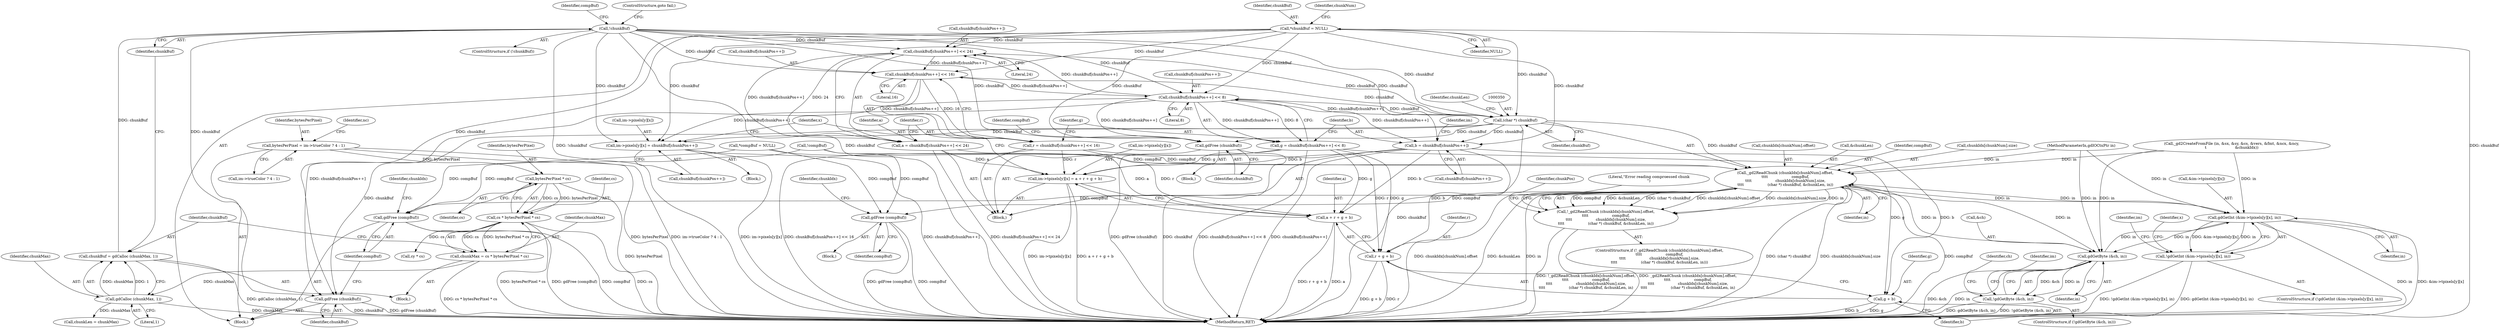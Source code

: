 digraph "0_libgd_fe9ed49dafa993e3af96b6a5a589efeea9bfb36f@array" {
"1000479" [label="(Call,chunkBuf[chunkPos++] << 24)"];
"1000349" [label="(Call,(char *) chunkBuf)"];
"1000146" [label="(Call,*chunkBuf = NULL)"];
"1000260" [label="(Call,!chunkBuf)"];
"1000254" [label="(Call,chunkBuf = gdCalloc (chunkMax, 1))"];
"1000256" [label="(Call,gdCalloc (chunkMax, 1))"];
"1000247" [label="(Call,chunkMax = cs * bytesPerPixel * cs)"];
"1000249" [label="(Call,cs * bytesPerPixel * cs)"];
"1000251" [label="(Call,bytesPerPixel * cs)"];
"1000199" [label="(Call,bytesPerPixel = im->trueColor ? 4 : 1)"];
"1000497" [label="(Call,chunkBuf[chunkPos++] << 8)"];
"1000488" [label="(Call,chunkBuf[chunkPos++] << 16)"];
"1000479" [label="(Call,chunkBuf[chunkPos++] << 24)"];
"1000477" [label="(Call,a = chunkBuf[chunkPos++] << 24)"];
"1000510" [label="(Call,im->tpixels[y][x] = a + r + g + b)"];
"1000518" [label="(Call,a + r + g + b)"];
"1000486" [label="(Call,r = chunkBuf[chunkPos++] << 16)"];
"1000520" [label="(Call,r + g + b)"];
"1000337" [label="(Call,_gd2ReadChunk (chunkIdx[chunkNum].offset,\n\t\t\t\t                    compBuf,\n\t\t\t\t                    chunkIdx[chunkNum].size,\n\t\t\t\t                    (char *) chunkBuf, &chunkLen, in))"];
"1000336" [label="(Call,!_gd2ReadChunk (chunkIdx[chunkNum].offset,\n\t\t\t\t                    compBuf,\n\t\t\t\t                    chunkIdx[chunkNum].size,\n\t\t\t\t                    (char *) chunkBuf, &chunkLen, in))"];
"1000417" [label="(Call,gdGetInt (&im->tpixels[y][x], in))"];
"1000416" [label="(Call,!gdGetInt (&im->tpixels[y][x], in))"];
"1000442" [label="(Call,gdGetByte (&ch, in))"];
"1000441" [label="(Call,!gdGetByte (&ch, in))"];
"1000546" [label="(Call,gdFree (compBuf))"];
"1000566" [label="(Call,gdFree (compBuf))"];
"1000504" [label="(Call,b = chunkBuf[chunkPos++])"];
"1000522" [label="(Call,g + b)"];
"1000527" [label="(Call,im->pixels[y][x] = chunkBuf[chunkPos++])"];
"1000544" [label="(Call,gdFree (chunkBuf))"];
"1000561" [label="(Call,gdFree (chunkBuf))"];
"1000495" [label="(Call,g = chunkBuf[chunkPos++] << 8)"];
"1000432" [label="(Identifier,im)"];
"1000351" [label="(Identifier,chunkBuf)"];
"1000518" [label="(Call,a + r + g + b)"];
"1000353" [label="(Identifier,chunkLen)"];
"1000440" [label="(ControlStructure,if (!gdGetByte (&ch, in)))"];
"1000254" [label="(Call,chunkBuf = gdCalloc (chunkMax, 1))"];
"1000564" [label="(Identifier,compBuf)"];
"1000479" [label="(Call,chunkBuf[chunkPos++] << 24)"];
"1000300" [label="(Call,cy * cs)"];
"1000415" [label="(ControlStructure,if (!gdGetInt (&im->tpixels[y][x], in)))"];
"1000448" [label="(Identifier,ch)"];
"1000566" [label="(Call,gdFree (compBuf))"];
"1000255" [label="(Identifier,chunkBuf)"];
"1000335" [label="(ControlStructure,if (!_gd2ReadChunk (chunkIdx[chunkNum].offset,\n\t\t\t\t                    compBuf,\n\t\t\t\t                    chunkIdx[chunkNum].size,\n\t\t\t\t                    (char *) chunkBuf, &chunkLen, in)))"];
"1000528" [label="(Call,im->pixels[y][x])"];
"1000336" [label="(Call,!_gd2ReadChunk (chunkIdx[chunkNum].offset,\n\t\t\t\t                    compBuf,\n\t\t\t\t                    chunkIdx[chunkNum].size,\n\t\t\t\t                    (char *) chunkBuf, &chunkLen, in))"];
"1000260" [label="(Call,!chunkBuf)"];
"1000561" [label="(Call,gdFree (chunkBuf))"];
"1000523" [label="(Identifier,g)"];
"1000477" [label="(Call,a = chunkBuf[chunkPos++] << 24)"];
"1000454" [label="(Identifier,im)"];
"1000200" [label="(Identifier,bytesPerPixel)"];
"1000338" [label="(Call,chunkIdx[chunkNum].offset)"];
"1000352" [label="(Call,&chunkLen)"];
"1000486" [label="(Call,r = chunkBuf[chunkPos++] << 16)"];
"1000354" [label="(Identifier,in)"];
"1000545" [label="(Identifier,chunkBuf)"];
"1000475" [label="(Block,)"];
"1000527" [label="(Call,im->pixels[y][x] = chunkBuf[chunkPos++])"];
"1000215" [label="(Block,)"];
"1000251" [label="(Call,bytesPerPixel * cs)"];
"1000168" [label="(Call,*compBuf = NULL)"];
"1000174" [label="(Call,_gd2CreateFromFile (in, &sx, &sy, &cs, &vers, &fmt, &ncx, &ncy,\n\t                        &chunkIdx))"];
"1000248" [label="(Identifier,chunkMax)"];
"1000361" [label="(Identifier,chunkPos)"];
"1000261" [label="(Identifier,chunkBuf)"];
"1000258" [label="(Literal,1)"];
"1000478" [label="(Identifier,a)"];
"1000147" [label="(Identifier,chunkBuf)"];
"1000146" [label="(Call,*chunkBuf = NULL)"];
"1000349" [label="(Call,(char *) chunkBuf)"];
"1000122" [label="(MethodParameterIn,gdIOCtxPtr in)"];
"1000408" [label="(Identifier,x)"];
"1000270" [label="(Call,!compBuf)"];
"1000544" [label="(Call,gdFree (chunkBuf))"];
"1000535" [label="(Call,chunkBuf[chunkPos++])"];
"1000521" [label="(Identifier,r)"];
"1000526" [label="(Block,)"];
"1000496" [label="(Identifier,g)"];
"1000337" [label="(Call,_gd2ReadChunk (chunkIdx[chunkNum].offset,\n\t\t\t\t                    compBuf,\n\t\t\t\t                    chunkIdx[chunkNum].size,\n\t\t\t\t                    (char *) chunkBuf, &chunkLen, in))"];
"1000520" [label="(Call,r + g + b)"];
"1000546" [label="(Call,gdFree (compBuf))"];
"1000522" [label="(Call,g + b)"];
"1000498" [label="(Call,chunkBuf[chunkPos++])"];
"1000416" [label="(Call,!gdGetInt (&im->tpixels[y][x], in))"];
"1000511" [label="(Call,im->tpixels[y][x])"];
"1000259" [label="(ControlStructure,if (!chunkBuf))"];
"1000505" [label="(Identifier,b)"];
"1000502" [label="(Literal,8)"];
"1000514" [label="(Identifier,im)"];
"1000569" [label="(Identifier,chunkIdx)"];
"1000489" [label="(Call,chunkBuf[chunkPos++])"];
"1000488" [label="(Call,chunkBuf[chunkPos++] << 16)"];
"1000265" [label="(Identifier,compBuf)"];
"1000252" [label="(Identifier,bytesPerPixel)"];
"1000151" [label="(Identifier,chunkNum)"];
"1000504" [label="(Call,b = chunkBuf[chunkPos++])"];
"1000443" [label="(Call,&ch)"];
"1000332" [label="(Call,chunkLen = chunkMax)"];
"1000510" [label="(Call,im->tpixels[y][x] = a + r + g + b)"];
"1000480" [label="(Call,chunkBuf[chunkPos++])"];
"1000257" [label="(Identifier,chunkMax)"];
"1000343" [label="(Identifier,compBuf)"];
"1000417" [label="(Call,gdGetInt (&im->tpixels[y][x], in))"];
"1000249" [label="(Call,cs * bytesPerPixel * cs)"];
"1000493" [label="(Literal,16)"];
"1000497" [label="(Call,chunkBuf[chunkPos++] << 8)"];
"1000562" [label="(Identifier,chunkBuf)"];
"1000148" [label="(Identifier,NULL)"];
"1000469" [label="(Identifier,x)"];
"1000123" [label="(Block,)"];
"1000549" [label="(Identifier,chunkIdx)"];
"1000524" [label="(Identifier,b)"];
"1000256" [label="(Call,gdCalloc (chunkMax, 1))"];
"1000445" [label="(Identifier,in)"];
"1000250" [label="(Identifier,cs)"];
"1000201" [label="(Call,im->trueColor ? 4 : 1)"];
"1000253" [label="(Identifier,cs)"];
"1000519" [label="(Identifier,a)"];
"1000208" [label="(Identifier,nc)"];
"1000567" [label="(Identifier,compBuf)"];
"1000442" [label="(Call,gdGetByte (&ch, in))"];
"1000506" [label="(Call,chunkBuf[chunkPos++])"];
"1000441" [label="(Call,!gdGetByte (&ch, in))"];
"1000358" [label="(Literal,\"Error reading comproessed chunk\n\")"];
"1000418" [label="(Call,&im->tpixels[y][x])"];
"1000575" [label="(MethodReturn,RET)"];
"1000565" [label="(Block,)"];
"1000560" [label="(Block,)"];
"1000484" [label="(Literal,24)"];
"1000247" [label="(Call,chunkMax = cs * bytesPerPixel * cs)"];
"1000547" [label="(Identifier,compBuf)"];
"1000263" [label="(ControlStructure,goto fail;)"];
"1000426" [label="(Identifier,in)"];
"1000199" [label="(Call,bytesPerPixel = im->trueColor ? 4 : 1)"];
"1000344" [label="(Call,chunkIdx[chunkNum].size)"];
"1000487" [label="(Identifier,r)"];
"1000495" [label="(Call,g = chunkBuf[chunkPos++] << 8)"];
"1000479" -> "1000477"  [label="AST: "];
"1000479" -> "1000484"  [label="CFG: "];
"1000480" -> "1000479"  [label="AST: "];
"1000484" -> "1000479"  [label="AST: "];
"1000477" -> "1000479"  [label="CFG: "];
"1000479" -> "1000477"  [label="DDG: chunkBuf[chunkPos++]"];
"1000479" -> "1000477"  [label="DDG: 24"];
"1000349" -> "1000479"  [label="DDG: chunkBuf"];
"1000146" -> "1000479"  [label="DDG: chunkBuf"];
"1000260" -> "1000479"  [label="DDG: chunkBuf"];
"1000497" -> "1000479"  [label="DDG: chunkBuf[chunkPos++]"];
"1000479" -> "1000488"  [label="DDG: chunkBuf[chunkPos++]"];
"1000349" -> "1000337"  [label="AST: "];
"1000349" -> "1000351"  [label="CFG: "];
"1000350" -> "1000349"  [label="AST: "];
"1000351" -> "1000349"  [label="AST: "];
"1000353" -> "1000349"  [label="CFG: "];
"1000349" -> "1000575"  [label="DDG: chunkBuf"];
"1000349" -> "1000337"  [label="DDG: chunkBuf"];
"1000146" -> "1000349"  [label="DDG: chunkBuf"];
"1000260" -> "1000349"  [label="DDG: chunkBuf"];
"1000497" -> "1000349"  [label="DDG: chunkBuf[chunkPos++]"];
"1000349" -> "1000488"  [label="DDG: chunkBuf"];
"1000349" -> "1000497"  [label="DDG: chunkBuf"];
"1000349" -> "1000504"  [label="DDG: chunkBuf"];
"1000349" -> "1000527"  [label="DDG: chunkBuf"];
"1000349" -> "1000544"  [label="DDG: chunkBuf"];
"1000349" -> "1000561"  [label="DDG: chunkBuf"];
"1000146" -> "1000123"  [label="AST: "];
"1000146" -> "1000148"  [label="CFG: "];
"1000147" -> "1000146"  [label="AST: "];
"1000148" -> "1000146"  [label="AST: "];
"1000151" -> "1000146"  [label="CFG: "];
"1000146" -> "1000575"  [label="DDG: chunkBuf"];
"1000146" -> "1000488"  [label="DDG: chunkBuf"];
"1000146" -> "1000497"  [label="DDG: chunkBuf"];
"1000146" -> "1000504"  [label="DDG: chunkBuf"];
"1000146" -> "1000527"  [label="DDG: chunkBuf"];
"1000146" -> "1000544"  [label="DDG: chunkBuf"];
"1000146" -> "1000561"  [label="DDG: chunkBuf"];
"1000260" -> "1000259"  [label="AST: "];
"1000260" -> "1000261"  [label="CFG: "];
"1000261" -> "1000260"  [label="AST: "];
"1000263" -> "1000260"  [label="CFG: "];
"1000265" -> "1000260"  [label="CFG: "];
"1000260" -> "1000575"  [label="DDG: !chunkBuf"];
"1000260" -> "1000575"  [label="DDG: chunkBuf"];
"1000254" -> "1000260"  [label="DDG: chunkBuf"];
"1000260" -> "1000488"  [label="DDG: chunkBuf"];
"1000260" -> "1000497"  [label="DDG: chunkBuf"];
"1000260" -> "1000504"  [label="DDG: chunkBuf"];
"1000260" -> "1000527"  [label="DDG: chunkBuf"];
"1000260" -> "1000544"  [label="DDG: chunkBuf"];
"1000260" -> "1000561"  [label="DDG: chunkBuf"];
"1000254" -> "1000215"  [label="AST: "];
"1000254" -> "1000256"  [label="CFG: "];
"1000255" -> "1000254"  [label="AST: "];
"1000256" -> "1000254"  [label="AST: "];
"1000261" -> "1000254"  [label="CFG: "];
"1000254" -> "1000575"  [label="DDG: gdCalloc (chunkMax, 1)"];
"1000256" -> "1000254"  [label="DDG: chunkMax"];
"1000256" -> "1000254"  [label="DDG: 1"];
"1000256" -> "1000258"  [label="CFG: "];
"1000257" -> "1000256"  [label="AST: "];
"1000258" -> "1000256"  [label="AST: "];
"1000256" -> "1000575"  [label="DDG: chunkMax"];
"1000247" -> "1000256"  [label="DDG: chunkMax"];
"1000256" -> "1000332"  [label="DDG: chunkMax"];
"1000247" -> "1000215"  [label="AST: "];
"1000247" -> "1000249"  [label="CFG: "];
"1000248" -> "1000247"  [label="AST: "];
"1000249" -> "1000247"  [label="AST: "];
"1000255" -> "1000247"  [label="CFG: "];
"1000247" -> "1000575"  [label="DDG: cs * bytesPerPixel * cs"];
"1000249" -> "1000247"  [label="DDG: cs"];
"1000249" -> "1000247"  [label="DDG: bytesPerPixel * cs"];
"1000249" -> "1000251"  [label="CFG: "];
"1000250" -> "1000249"  [label="AST: "];
"1000251" -> "1000249"  [label="AST: "];
"1000249" -> "1000575"  [label="DDG: bytesPerPixel * cs"];
"1000249" -> "1000575"  [label="DDG: cs"];
"1000251" -> "1000249"  [label="DDG: cs"];
"1000251" -> "1000249"  [label="DDG: bytesPerPixel"];
"1000249" -> "1000300"  [label="DDG: cs"];
"1000251" -> "1000253"  [label="CFG: "];
"1000252" -> "1000251"  [label="AST: "];
"1000253" -> "1000251"  [label="AST: "];
"1000251" -> "1000575"  [label="DDG: bytesPerPixel"];
"1000199" -> "1000251"  [label="DDG: bytesPerPixel"];
"1000199" -> "1000123"  [label="AST: "];
"1000199" -> "1000201"  [label="CFG: "];
"1000200" -> "1000199"  [label="AST: "];
"1000201" -> "1000199"  [label="AST: "];
"1000208" -> "1000199"  [label="CFG: "];
"1000199" -> "1000575"  [label="DDG: im->trueColor ? 4 : 1"];
"1000199" -> "1000575"  [label="DDG: bytesPerPixel"];
"1000497" -> "1000495"  [label="AST: "];
"1000497" -> "1000502"  [label="CFG: "];
"1000498" -> "1000497"  [label="AST: "];
"1000502" -> "1000497"  [label="AST: "];
"1000495" -> "1000497"  [label="CFG: "];
"1000497" -> "1000495"  [label="DDG: chunkBuf[chunkPos++]"];
"1000497" -> "1000495"  [label="DDG: 8"];
"1000488" -> "1000497"  [label="DDG: chunkBuf[chunkPos++]"];
"1000497" -> "1000504"  [label="DDG: chunkBuf[chunkPos++]"];
"1000497" -> "1000527"  [label="DDG: chunkBuf[chunkPos++]"];
"1000497" -> "1000544"  [label="DDG: chunkBuf[chunkPos++]"];
"1000497" -> "1000561"  [label="DDG: chunkBuf[chunkPos++]"];
"1000488" -> "1000486"  [label="AST: "];
"1000488" -> "1000493"  [label="CFG: "];
"1000489" -> "1000488"  [label="AST: "];
"1000493" -> "1000488"  [label="AST: "];
"1000486" -> "1000488"  [label="CFG: "];
"1000488" -> "1000486"  [label="DDG: chunkBuf[chunkPos++]"];
"1000488" -> "1000486"  [label="DDG: 16"];
"1000477" -> "1000475"  [label="AST: "];
"1000478" -> "1000477"  [label="AST: "];
"1000487" -> "1000477"  [label="CFG: "];
"1000477" -> "1000575"  [label="DDG: chunkBuf[chunkPos++] << 24"];
"1000477" -> "1000510"  [label="DDG: a"];
"1000477" -> "1000518"  [label="DDG: a"];
"1000510" -> "1000475"  [label="AST: "];
"1000510" -> "1000518"  [label="CFG: "];
"1000511" -> "1000510"  [label="AST: "];
"1000518" -> "1000510"  [label="AST: "];
"1000469" -> "1000510"  [label="CFG: "];
"1000510" -> "1000575"  [label="DDG: im->tpixels[y][x]"];
"1000510" -> "1000575"  [label="DDG: a + r + g + b"];
"1000486" -> "1000510"  [label="DDG: r"];
"1000495" -> "1000510"  [label="DDG: g"];
"1000504" -> "1000510"  [label="DDG: b"];
"1000518" -> "1000520"  [label="CFG: "];
"1000519" -> "1000518"  [label="AST: "];
"1000520" -> "1000518"  [label="AST: "];
"1000518" -> "1000575"  [label="DDG: r + g + b"];
"1000518" -> "1000575"  [label="DDG: a"];
"1000486" -> "1000518"  [label="DDG: r"];
"1000495" -> "1000518"  [label="DDG: g"];
"1000504" -> "1000518"  [label="DDG: b"];
"1000486" -> "1000475"  [label="AST: "];
"1000487" -> "1000486"  [label="AST: "];
"1000496" -> "1000486"  [label="CFG: "];
"1000486" -> "1000575"  [label="DDG: chunkBuf[chunkPos++] << 16"];
"1000486" -> "1000520"  [label="DDG: r"];
"1000520" -> "1000522"  [label="CFG: "];
"1000521" -> "1000520"  [label="AST: "];
"1000522" -> "1000520"  [label="AST: "];
"1000520" -> "1000575"  [label="DDG: g + b"];
"1000520" -> "1000575"  [label="DDG: r"];
"1000495" -> "1000520"  [label="DDG: g"];
"1000504" -> "1000520"  [label="DDG: b"];
"1000337" -> "1000336"  [label="AST: "];
"1000337" -> "1000354"  [label="CFG: "];
"1000338" -> "1000337"  [label="AST: "];
"1000343" -> "1000337"  [label="AST: "];
"1000344" -> "1000337"  [label="AST: "];
"1000352" -> "1000337"  [label="AST: "];
"1000354" -> "1000337"  [label="AST: "];
"1000336" -> "1000337"  [label="CFG: "];
"1000337" -> "1000575"  [label="DDG: (char *) chunkBuf"];
"1000337" -> "1000575"  [label="DDG: chunkIdx[chunkNum].size"];
"1000337" -> "1000575"  [label="DDG: compBuf"];
"1000337" -> "1000575"  [label="DDG: chunkIdx[chunkNum].offset"];
"1000337" -> "1000575"  [label="DDG: &chunkLen"];
"1000337" -> "1000575"  [label="DDG: in"];
"1000337" -> "1000336"  [label="DDG: compBuf"];
"1000337" -> "1000336"  [label="DDG: &chunkLen"];
"1000337" -> "1000336"  [label="DDG: (char *) chunkBuf"];
"1000337" -> "1000336"  [label="DDG: chunkIdx[chunkNum].offset"];
"1000337" -> "1000336"  [label="DDG: chunkIdx[chunkNum].size"];
"1000337" -> "1000336"  [label="DDG: in"];
"1000270" -> "1000337"  [label="DDG: compBuf"];
"1000168" -> "1000337"  [label="DDG: compBuf"];
"1000417" -> "1000337"  [label="DDG: in"];
"1000442" -> "1000337"  [label="DDG: in"];
"1000174" -> "1000337"  [label="DDG: in"];
"1000122" -> "1000337"  [label="DDG: in"];
"1000337" -> "1000417"  [label="DDG: in"];
"1000337" -> "1000442"  [label="DDG: in"];
"1000337" -> "1000546"  [label="DDG: compBuf"];
"1000337" -> "1000566"  [label="DDG: compBuf"];
"1000336" -> "1000335"  [label="AST: "];
"1000358" -> "1000336"  [label="CFG: "];
"1000361" -> "1000336"  [label="CFG: "];
"1000336" -> "1000575"  [label="DDG: !_gd2ReadChunk (chunkIdx[chunkNum].offset,\n\t\t\t\t                    compBuf,\n\t\t\t\t                    chunkIdx[chunkNum].size,\n\t\t\t\t                    (char *) chunkBuf, &chunkLen, in)"];
"1000336" -> "1000575"  [label="DDG: _gd2ReadChunk (chunkIdx[chunkNum].offset,\n\t\t\t\t                    compBuf,\n\t\t\t\t                    chunkIdx[chunkNum].size,\n\t\t\t\t                    (char *) chunkBuf, &chunkLen, in)"];
"1000417" -> "1000416"  [label="AST: "];
"1000417" -> "1000426"  [label="CFG: "];
"1000418" -> "1000417"  [label="AST: "];
"1000426" -> "1000417"  [label="AST: "];
"1000416" -> "1000417"  [label="CFG: "];
"1000417" -> "1000575"  [label="DDG: in"];
"1000417" -> "1000575"  [label="DDG: &im->tpixels[y][x]"];
"1000417" -> "1000416"  [label="DDG: &im->tpixels[y][x]"];
"1000417" -> "1000416"  [label="DDG: in"];
"1000442" -> "1000417"  [label="DDG: in"];
"1000174" -> "1000417"  [label="DDG: in"];
"1000122" -> "1000417"  [label="DDG: in"];
"1000417" -> "1000442"  [label="DDG: in"];
"1000416" -> "1000415"  [label="AST: "];
"1000432" -> "1000416"  [label="CFG: "];
"1000408" -> "1000416"  [label="CFG: "];
"1000416" -> "1000575"  [label="DDG: !gdGetInt (&im->tpixels[y][x], in)"];
"1000416" -> "1000575"  [label="DDG: gdGetInt (&im->tpixels[y][x], in)"];
"1000442" -> "1000441"  [label="AST: "];
"1000442" -> "1000445"  [label="CFG: "];
"1000443" -> "1000442"  [label="AST: "];
"1000445" -> "1000442"  [label="AST: "];
"1000441" -> "1000442"  [label="CFG: "];
"1000442" -> "1000575"  [label="DDG: &ch"];
"1000442" -> "1000575"  [label="DDG: in"];
"1000442" -> "1000441"  [label="DDG: &ch"];
"1000442" -> "1000441"  [label="DDG: in"];
"1000174" -> "1000442"  [label="DDG: in"];
"1000122" -> "1000442"  [label="DDG: in"];
"1000441" -> "1000440"  [label="AST: "];
"1000448" -> "1000441"  [label="CFG: "];
"1000454" -> "1000441"  [label="CFG: "];
"1000441" -> "1000575"  [label="DDG: gdGetByte (&ch, in)"];
"1000441" -> "1000575"  [label="DDG: !gdGetByte (&ch, in)"];
"1000546" -> "1000123"  [label="AST: "];
"1000546" -> "1000547"  [label="CFG: "];
"1000547" -> "1000546"  [label="AST: "];
"1000549" -> "1000546"  [label="CFG: "];
"1000546" -> "1000575"  [label="DDG: gdFree (compBuf)"];
"1000546" -> "1000575"  [label="DDG: compBuf"];
"1000270" -> "1000546"  [label="DDG: compBuf"];
"1000168" -> "1000546"  [label="DDG: compBuf"];
"1000566" -> "1000565"  [label="AST: "];
"1000566" -> "1000567"  [label="CFG: "];
"1000567" -> "1000566"  [label="AST: "];
"1000569" -> "1000566"  [label="CFG: "];
"1000566" -> "1000575"  [label="DDG: gdFree (compBuf)"];
"1000566" -> "1000575"  [label="DDG: compBuf"];
"1000270" -> "1000566"  [label="DDG: compBuf"];
"1000168" -> "1000566"  [label="DDG: compBuf"];
"1000504" -> "1000475"  [label="AST: "];
"1000504" -> "1000506"  [label="CFG: "];
"1000505" -> "1000504"  [label="AST: "];
"1000506" -> "1000504"  [label="AST: "];
"1000514" -> "1000504"  [label="CFG: "];
"1000504" -> "1000575"  [label="DDG: chunkBuf[chunkPos++]"];
"1000504" -> "1000522"  [label="DDG: b"];
"1000522" -> "1000524"  [label="CFG: "];
"1000523" -> "1000522"  [label="AST: "];
"1000524" -> "1000522"  [label="AST: "];
"1000522" -> "1000575"  [label="DDG: b"];
"1000522" -> "1000575"  [label="DDG: g"];
"1000495" -> "1000522"  [label="DDG: g"];
"1000527" -> "1000526"  [label="AST: "];
"1000527" -> "1000535"  [label="CFG: "];
"1000528" -> "1000527"  [label="AST: "];
"1000535" -> "1000527"  [label="AST: "];
"1000469" -> "1000527"  [label="CFG: "];
"1000527" -> "1000575"  [label="DDG: im->pixels[y][x]"];
"1000527" -> "1000575"  [label="DDG: chunkBuf[chunkPos++]"];
"1000544" -> "1000123"  [label="AST: "];
"1000544" -> "1000545"  [label="CFG: "];
"1000545" -> "1000544"  [label="AST: "];
"1000547" -> "1000544"  [label="CFG: "];
"1000544" -> "1000575"  [label="DDG: chunkBuf"];
"1000544" -> "1000575"  [label="DDG: gdFree (chunkBuf)"];
"1000561" -> "1000560"  [label="AST: "];
"1000561" -> "1000562"  [label="CFG: "];
"1000562" -> "1000561"  [label="AST: "];
"1000564" -> "1000561"  [label="CFG: "];
"1000561" -> "1000575"  [label="DDG: chunkBuf"];
"1000561" -> "1000575"  [label="DDG: gdFree (chunkBuf)"];
"1000495" -> "1000475"  [label="AST: "];
"1000496" -> "1000495"  [label="AST: "];
"1000505" -> "1000495"  [label="CFG: "];
"1000495" -> "1000575"  [label="DDG: chunkBuf[chunkPos++] << 8"];
}
